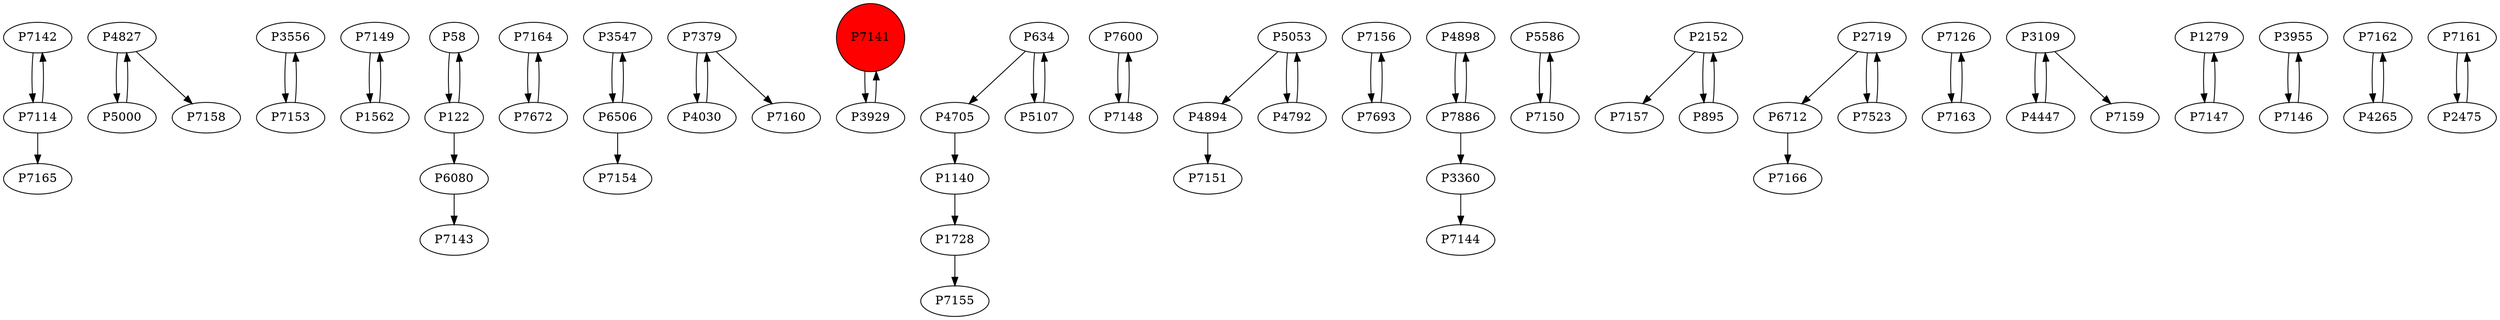digraph {
	P7142 -> P7114
	P4827 -> P5000
	P3556 -> P7153
	P7149 -> P1562
	P58 -> P122
	P7164 -> P7672
	P1562 -> P7149
	P3547 -> P6506
	P4827 -> P7158
	P7379 -> P4030
	P6506 -> P7154
	P7141 -> P3929
	P7153 -> P3556
	P4705 -> P1140
	P7600 -> P7148
	P5053 -> P4894
	P634 -> P5107
	P7156 -> P7693
	P6080 -> P7143
	P4898 -> P7886
	P5586 -> P7150
	P3929 -> P7141
	P2152 -> P7157
	P895 -> P2152
	P7150 -> P5586
	P6712 -> P7166
	P1728 -> P7155
	P7126 -> P7163
	P7672 -> P7164
	P3109 -> P4447
	P6506 -> P3547
	P1279 -> P7147
	P2719 -> P7523
	P5107 -> P634
	P7114 -> P7165
	P7148 -> P7600
	P3955 -> P7146
	P5053 -> P4792
	P2152 -> P895
	P7162 -> P4265
	P7147 -> P1279
	P3360 -> P7144
	P4792 -> P5053
	P7161 -> P2475
	P634 -> P4705
	P7163 -> P7126
	P3109 -> P7159
	P4265 -> P7162
	P7523 -> P2719
	P5000 -> P4827
	P2475 -> P7161
	P7886 -> P4898
	P7114 -> P7142
	P7379 -> P7160
	P1140 -> P1728
	P4447 -> P3109
	P122 -> P58
	P122 -> P6080
	P4894 -> P7151
	P7693 -> P7156
	P7146 -> P3955
	P2719 -> P6712
	P4030 -> P7379
	P7886 -> P3360
	P7141 [shape=circle]
	P7141 [style=filled]
	P7141 [fillcolor=red]
}